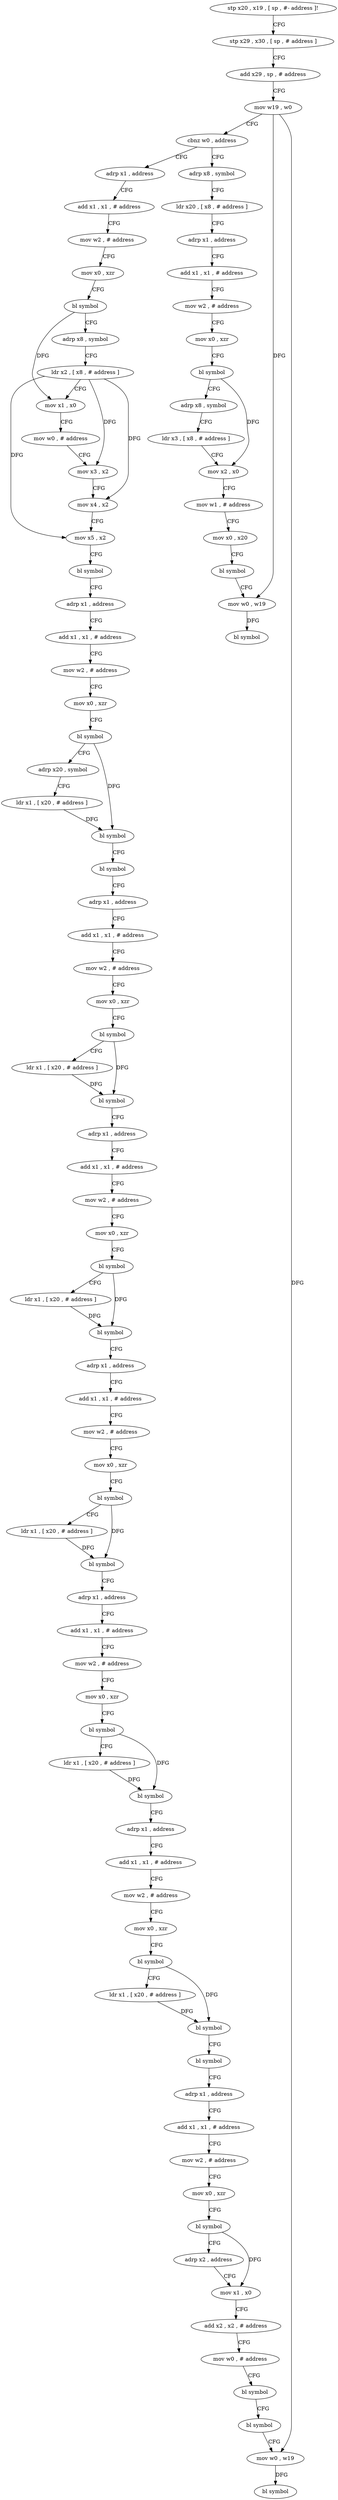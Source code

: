 digraph "func" {
"4201980" [label = "stp x20 , x19 , [ sp , #- address ]!" ]
"4201984" [label = "stp x29 , x30 , [ sp , # address ]" ]
"4201988" [label = "add x29 , sp , # address" ]
"4201992" [label = "mov w19 , w0" ]
"4201996" [label = "cbnz w0 , address" ]
"4202284" [label = "adrp x8 , symbol" ]
"4202000" [label = "adrp x1 , address" ]
"4202288" [label = "ldr x20 , [ x8 , # address ]" ]
"4202292" [label = "adrp x1 , address" ]
"4202296" [label = "add x1 , x1 , # address" ]
"4202300" [label = "mov w2 , # address" ]
"4202304" [label = "mov x0 , xzr" ]
"4202308" [label = "bl symbol" ]
"4202312" [label = "adrp x8 , symbol" ]
"4202316" [label = "ldr x3 , [ x8 , # address ]" ]
"4202320" [label = "mov x2 , x0" ]
"4202324" [label = "mov w1 , # address" ]
"4202328" [label = "mov x0 , x20" ]
"4202332" [label = "bl symbol" ]
"4202336" [label = "mov w0 , w19" ]
"4202340" [label = "bl symbol" ]
"4202004" [label = "add x1 , x1 , # address" ]
"4202008" [label = "mov w2 , # address" ]
"4202012" [label = "mov x0 , xzr" ]
"4202016" [label = "bl symbol" ]
"4202020" [label = "adrp x8 , symbol" ]
"4202024" [label = "ldr x2 , [ x8 , # address ]" ]
"4202028" [label = "mov x1 , x0" ]
"4202032" [label = "mov w0 , # address" ]
"4202036" [label = "mov x3 , x2" ]
"4202040" [label = "mov x4 , x2" ]
"4202044" [label = "mov x5 , x2" ]
"4202048" [label = "bl symbol" ]
"4202052" [label = "adrp x1 , address" ]
"4202056" [label = "add x1 , x1 , # address" ]
"4202060" [label = "mov w2 , # address" ]
"4202064" [label = "mov x0 , xzr" ]
"4202068" [label = "bl symbol" ]
"4202072" [label = "adrp x20 , symbol" ]
"4202076" [label = "ldr x1 , [ x20 , # address ]" ]
"4202080" [label = "bl symbol" ]
"4202084" [label = "bl symbol" ]
"4202088" [label = "adrp x1 , address" ]
"4202092" [label = "add x1 , x1 , # address" ]
"4202096" [label = "mov w2 , # address" ]
"4202100" [label = "mov x0 , xzr" ]
"4202104" [label = "bl symbol" ]
"4202108" [label = "ldr x1 , [ x20 , # address ]" ]
"4202112" [label = "bl symbol" ]
"4202116" [label = "adrp x1 , address" ]
"4202120" [label = "add x1 , x1 , # address" ]
"4202124" [label = "mov w2 , # address" ]
"4202128" [label = "mov x0 , xzr" ]
"4202132" [label = "bl symbol" ]
"4202136" [label = "ldr x1 , [ x20 , # address ]" ]
"4202140" [label = "bl symbol" ]
"4202144" [label = "adrp x1 , address" ]
"4202148" [label = "add x1 , x1 , # address" ]
"4202152" [label = "mov w2 , # address" ]
"4202156" [label = "mov x0 , xzr" ]
"4202160" [label = "bl symbol" ]
"4202164" [label = "ldr x1 , [ x20 , # address ]" ]
"4202168" [label = "bl symbol" ]
"4202172" [label = "adrp x1 , address" ]
"4202176" [label = "add x1 , x1 , # address" ]
"4202180" [label = "mov w2 , # address" ]
"4202184" [label = "mov x0 , xzr" ]
"4202188" [label = "bl symbol" ]
"4202192" [label = "ldr x1 , [ x20 , # address ]" ]
"4202196" [label = "bl symbol" ]
"4202200" [label = "adrp x1 , address" ]
"4202204" [label = "add x1 , x1 , # address" ]
"4202208" [label = "mov w2 , # address" ]
"4202212" [label = "mov x0 , xzr" ]
"4202216" [label = "bl symbol" ]
"4202220" [label = "ldr x1 , [ x20 , # address ]" ]
"4202224" [label = "bl symbol" ]
"4202228" [label = "bl symbol" ]
"4202232" [label = "adrp x1 , address" ]
"4202236" [label = "add x1 , x1 , # address" ]
"4202240" [label = "mov w2 , # address" ]
"4202244" [label = "mov x0 , xzr" ]
"4202248" [label = "bl symbol" ]
"4202252" [label = "adrp x2 , address" ]
"4202256" [label = "mov x1 , x0" ]
"4202260" [label = "add x2 , x2 , # address" ]
"4202264" [label = "mov w0 , # address" ]
"4202268" [label = "bl symbol" ]
"4202272" [label = "bl symbol" ]
"4202276" [label = "mov w0 , w19" ]
"4202280" [label = "bl symbol" ]
"4201980" -> "4201984" [ label = "CFG" ]
"4201984" -> "4201988" [ label = "CFG" ]
"4201988" -> "4201992" [ label = "CFG" ]
"4201992" -> "4201996" [ label = "CFG" ]
"4201992" -> "4202336" [ label = "DFG" ]
"4201992" -> "4202276" [ label = "DFG" ]
"4201996" -> "4202284" [ label = "CFG" ]
"4201996" -> "4202000" [ label = "CFG" ]
"4202284" -> "4202288" [ label = "CFG" ]
"4202000" -> "4202004" [ label = "CFG" ]
"4202288" -> "4202292" [ label = "CFG" ]
"4202292" -> "4202296" [ label = "CFG" ]
"4202296" -> "4202300" [ label = "CFG" ]
"4202300" -> "4202304" [ label = "CFG" ]
"4202304" -> "4202308" [ label = "CFG" ]
"4202308" -> "4202312" [ label = "CFG" ]
"4202308" -> "4202320" [ label = "DFG" ]
"4202312" -> "4202316" [ label = "CFG" ]
"4202316" -> "4202320" [ label = "CFG" ]
"4202320" -> "4202324" [ label = "CFG" ]
"4202324" -> "4202328" [ label = "CFG" ]
"4202328" -> "4202332" [ label = "CFG" ]
"4202332" -> "4202336" [ label = "CFG" ]
"4202336" -> "4202340" [ label = "DFG" ]
"4202004" -> "4202008" [ label = "CFG" ]
"4202008" -> "4202012" [ label = "CFG" ]
"4202012" -> "4202016" [ label = "CFG" ]
"4202016" -> "4202020" [ label = "CFG" ]
"4202016" -> "4202028" [ label = "DFG" ]
"4202020" -> "4202024" [ label = "CFG" ]
"4202024" -> "4202028" [ label = "CFG" ]
"4202024" -> "4202036" [ label = "DFG" ]
"4202024" -> "4202040" [ label = "DFG" ]
"4202024" -> "4202044" [ label = "DFG" ]
"4202028" -> "4202032" [ label = "CFG" ]
"4202032" -> "4202036" [ label = "CFG" ]
"4202036" -> "4202040" [ label = "CFG" ]
"4202040" -> "4202044" [ label = "CFG" ]
"4202044" -> "4202048" [ label = "CFG" ]
"4202048" -> "4202052" [ label = "CFG" ]
"4202052" -> "4202056" [ label = "CFG" ]
"4202056" -> "4202060" [ label = "CFG" ]
"4202060" -> "4202064" [ label = "CFG" ]
"4202064" -> "4202068" [ label = "CFG" ]
"4202068" -> "4202072" [ label = "CFG" ]
"4202068" -> "4202080" [ label = "DFG" ]
"4202072" -> "4202076" [ label = "CFG" ]
"4202076" -> "4202080" [ label = "DFG" ]
"4202080" -> "4202084" [ label = "CFG" ]
"4202084" -> "4202088" [ label = "CFG" ]
"4202088" -> "4202092" [ label = "CFG" ]
"4202092" -> "4202096" [ label = "CFG" ]
"4202096" -> "4202100" [ label = "CFG" ]
"4202100" -> "4202104" [ label = "CFG" ]
"4202104" -> "4202108" [ label = "CFG" ]
"4202104" -> "4202112" [ label = "DFG" ]
"4202108" -> "4202112" [ label = "DFG" ]
"4202112" -> "4202116" [ label = "CFG" ]
"4202116" -> "4202120" [ label = "CFG" ]
"4202120" -> "4202124" [ label = "CFG" ]
"4202124" -> "4202128" [ label = "CFG" ]
"4202128" -> "4202132" [ label = "CFG" ]
"4202132" -> "4202136" [ label = "CFG" ]
"4202132" -> "4202140" [ label = "DFG" ]
"4202136" -> "4202140" [ label = "DFG" ]
"4202140" -> "4202144" [ label = "CFG" ]
"4202144" -> "4202148" [ label = "CFG" ]
"4202148" -> "4202152" [ label = "CFG" ]
"4202152" -> "4202156" [ label = "CFG" ]
"4202156" -> "4202160" [ label = "CFG" ]
"4202160" -> "4202164" [ label = "CFG" ]
"4202160" -> "4202168" [ label = "DFG" ]
"4202164" -> "4202168" [ label = "DFG" ]
"4202168" -> "4202172" [ label = "CFG" ]
"4202172" -> "4202176" [ label = "CFG" ]
"4202176" -> "4202180" [ label = "CFG" ]
"4202180" -> "4202184" [ label = "CFG" ]
"4202184" -> "4202188" [ label = "CFG" ]
"4202188" -> "4202192" [ label = "CFG" ]
"4202188" -> "4202196" [ label = "DFG" ]
"4202192" -> "4202196" [ label = "DFG" ]
"4202196" -> "4202200" [ label = "CFG" ]
"4202200" -> "4202204" [ label = "CFG" ]
"4202204" -> "4202208" [ label = "CFG" ]
"4202208" -> "4202212" [ label = "CFG" ]
"4202212" -> "4202216" [ label = "CFG" ]
"4202216" -> "4202220" [ label = "CFG" ]
"4202216" -> "4202224" [ label = "DFG" ]
"4202220" -> "4202224" [ label = "DFG" ]
"4202224" -> "4202228" [ label = "CFG" ]
"4202228" -> "4202232" [ label = "CFG" ]
"4202232" -> "4202236" [ label = "CFG" ]
"4202236" -> "4202240" [ label = "CFG" ]
"4202240" -> "4202244" [ label = "CFG" ]
"4202244" -> "4202248" [ label = "CFG" ]
"4202248" -> "4202252" [ label = "CFG" ]
"4202248" -> "4202256" [ label = "DFG" ]
"4202252" -> "4202256" [ label = "CFG" ]
"4202256" -> "4202260" [ label = "CFG" ]
"4202260" -> "4202264" [ label = "CFG" ]
"4202264" -> "4202268" [ label = "CFG" ]
"4202268" -> "4202272" [ label = "CFG" ]
"4202272" -> "4202276" [ label = "CFG" ]
"4202276" -> "4202280" [ label = "DFG" ]
}

